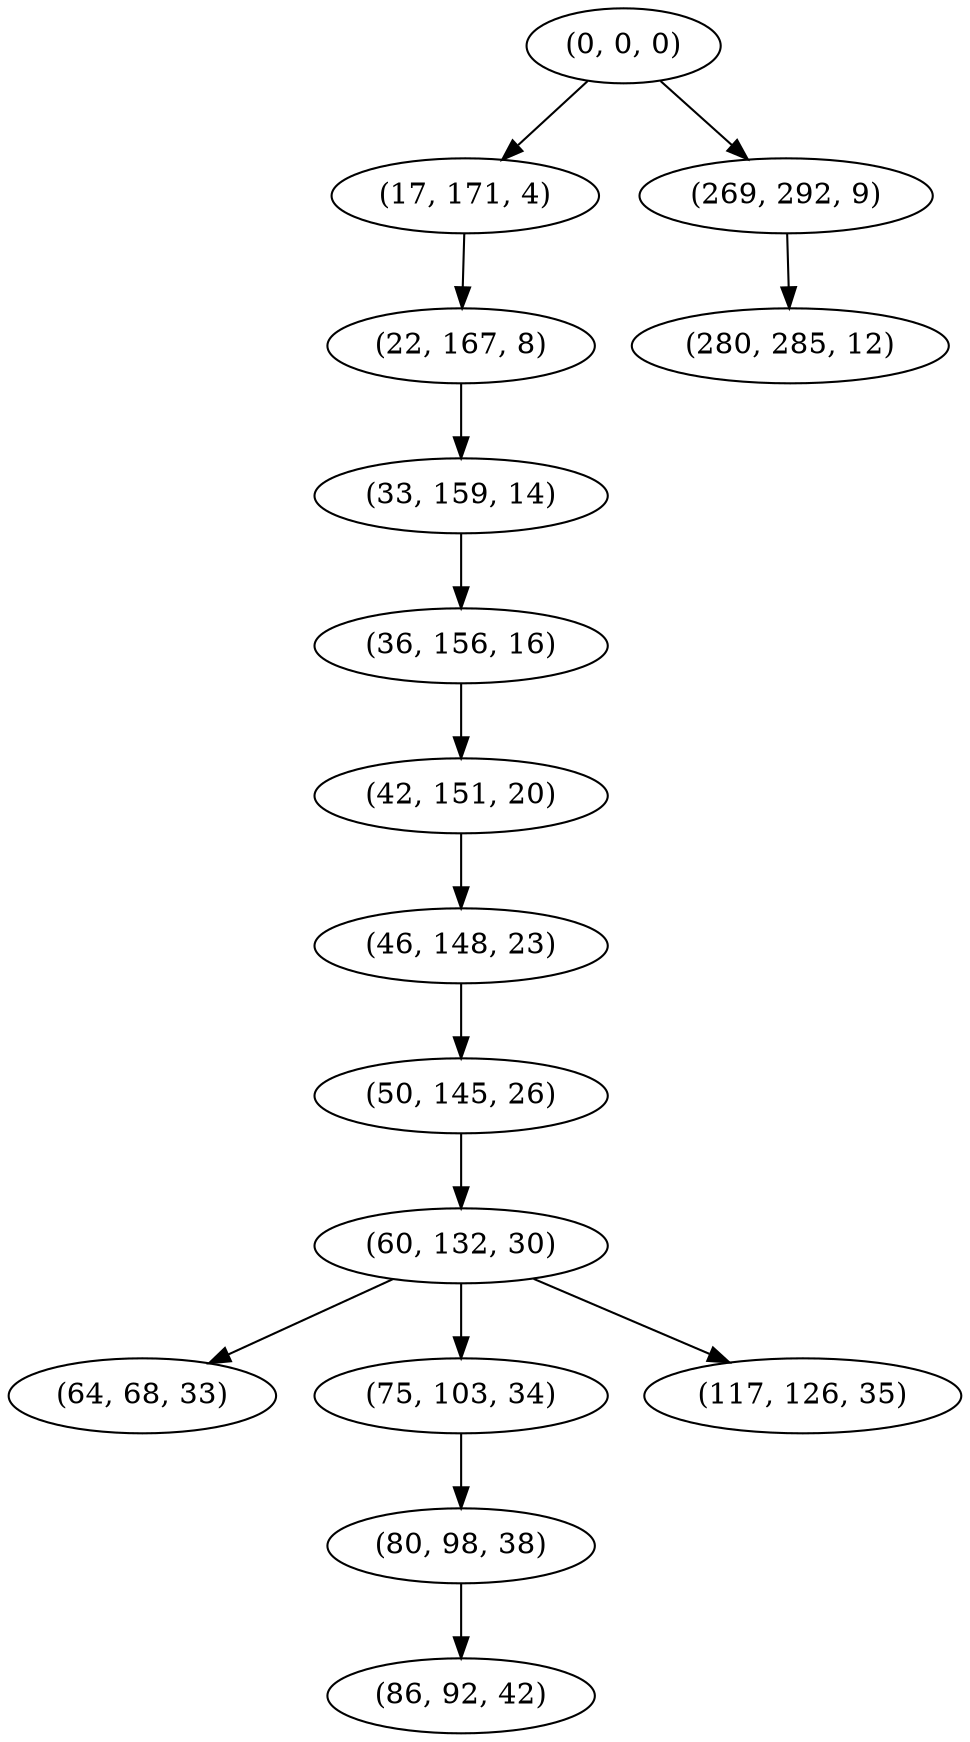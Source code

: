 digraph tree {
    "(0, 0, 0)";
    "(17, 171, 4)";
    "(22, 167, 8)";
    "(33, 159, 14)";
    "(36, 156, 16)";
    "(42, 151, 20)";
    "(46, 148, 23)";
    "(50, 145, 26)";
    "(60, 132, 30)";
    "(64, 68, 33)";
    "(75, 103, 34)";
    "(80, 98, 38)";
    "(86, 92, 42)";
    "(117, 126, 35)";
    "(269, 292, 9)";
    "(280, 285, 12)";
    "(0, 0, 0)" -> "(17, 171, 4)";
    "(0, 0, 0)" -> "(269, 292, 9)";
    "(17, 171, 4)" -> "(22, 167, 8)";
    "(22, 167, 8)" -> "(33, 159, 14)";
    "(33, 159, 14)" -> "(36, 156, 16)";
    "(36, 156, 16)" -> "(42, 151, 20)";
    "(42, 151, 20)" -> "(46, 148, 23)";
    "(46, 148, 23)" -> "(50, 145, 26)";
    "(50, 145, 26)" -> "(60, 132, 30)";
    "(60, 132, 30)" -> "(64, 68, 33)";
    "(60, 132, 30)" -> "(75, 103, 34)";
    "(60, 132, 30)" -> "(117, 126, 35)";
    "(75, 103, 34)" -> "(80, 98, 38)";
    "(80, 98, 38)" -> "(86, 92, 42)";
    "(269, 292, 9)" -> "(280, 285, 12)";
}
